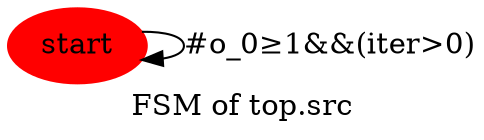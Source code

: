 digraph G {
graph [label="FSM of top.src"]
0[color="red" label="start" style="filled"];
0->0 [label="#o_0≥1&&(iter>0)"];
}
digraph G {
graph [label="FSM of top.snk"]
0[color="red" label="start" style="filled"];
0->0 [label="#i_0≥1"];
}
digraph G {
graph [label="FSM of top.transform"]
0[color="red" label="init" style="filled"];
1[label="k.k0.a.a0.b,k.k0.a.a1.d,k.k1.f.f0.g,k.k1.f.f1.i"];
2[label="k.k0.a.a0.b,k.k0.a.a1.d,k.k1.m"];
3[label="k.k0.a.a0.c,k.k0.a.a1.d,k.k1.f.f0.g,k.k1.f.f1.i"];
4[label="k.k0.a.a0.c,k.k0.a.a1.d,k.k1.m"];
5[label="k.k0.a.a0.c,k.k0.a.a1.e,k.k1.f.f0.g,k.k1.f.f1.i"];
6[label="k.k0.a.a0.c,k.k0.a.a1.e,k.k1.f.f0.g,k.k1.f.f1.j"];
7[label="k.k0.a.a0.c,k.k0.a.a1.e,k.k1.m"];
8[label="k.k0.l,k.k1.f.f0.g,k.k1.f.f1.j"];
0->1 [label="#i1≥1"];
0->8 [label="#i1≥1"];
1->0 [label="#o1≥1"];
1->5 [label="1"];
1->3 [label="1"];
2->2 [label="1"];
2->7 [label="1"];
2->4 [label="1"];
3->0 [label="#o1≥1"];
5->0 [label="#o1≥1"];
8->2 [label="1"];
8->6 [label="1"];
}

